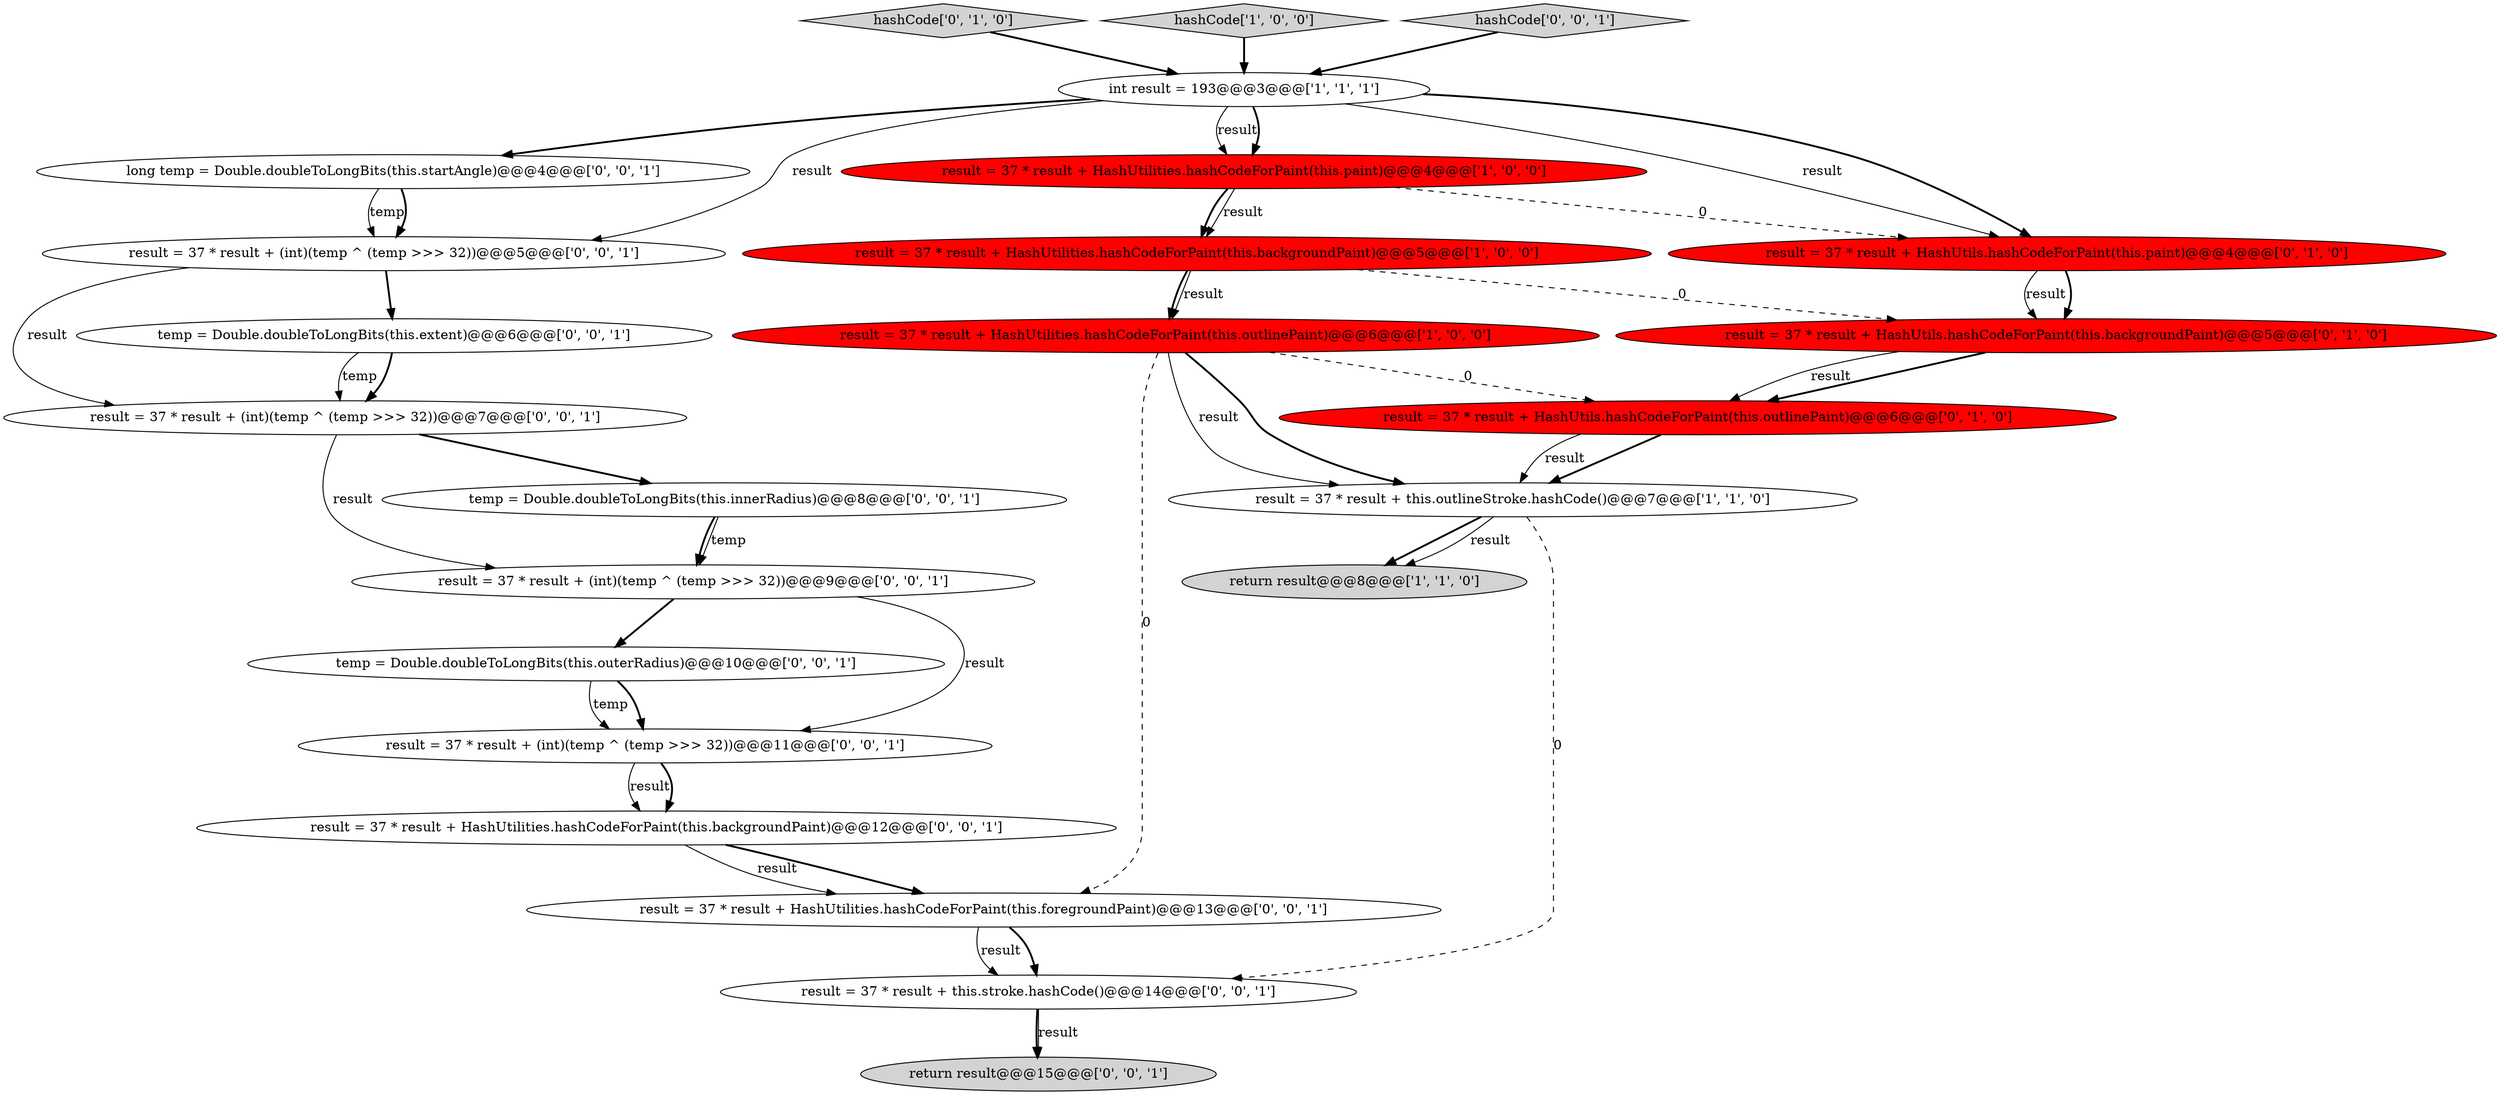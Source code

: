 digraph {
23 [style = filled, label = "result = 37 * result + this.stroke.hashCode()@@@14@@@['0', '0', '1']", fillcolor = white, shape = ellipse image = "AAA0AAABBB3BBB"];
20 [style = filled, label = "long temp = Double.doubleToLongBits(this.startAngle)@@@4@@@['0', '0', '1']", fillcolor = white, shape = ellipse image = "AAA0AAABBB3BBB"];
14 [style = filled, label = "temp = Double.doubleToLongBits(this.extent)@@@6@@@['0', '0', '1']", fillcolor = white, shape = ellipse image = "AAA0AAABBB3BBB"];
16 [style = filled, label = "result = 37 * result + (int)(temp ^ (temp >>> 32))@@@7@@@['0', '0', '1']", fillcolor = white, shape = ellipse image = "AAA0AAABBB3BBB"];
6 [style = filled, label = "int result = 193@@@3@@@['1', '1', '1']", fillcolor = white, shape = ellipse image = "AAA0AAABBB1BBB"];
12 [style = filled, label = "temp = Double.doubleToLongBits(this.innerRadius)@@@8@@@['0', '0', '1']", fillcolor = white, shape = ellipse image = "AAA0AAABBB3BBB"];
7 [style = filled, label = "result = 37 * result + HashUtils.hashCodeForPaint(this.backgroundPaint)@@@5@@@['0', '1', '0']", fillcolor = red, shape = ellipse image = "AAA1AAABBB2BBB"];
19 [style = filled, label = "result = 37 * result + (int)(temp ^ (temp >>> 32))@@@5@@@['0', '0', '1']", fillcolor = white, shape = ellipse image = "AAA0AAABBB3BBB"];
2 [style = filled, label = "result = 37 * result + HashUtilities.hashCodeForPaint(this.paint)@@@4@@@['1', '0', '0']", fillcolor = red, shape = ellipse image = "AAA1AAABBB1BBB"];
11 [style = filled, label = "return result@@@15@@@['0', '0', '1']", fillcolor = lightgray, shape = ellipse image = "AAA0AAABBB3BBB"];
10 [style = filled, label = "hashCode['0', '1', '0']", fillcolor = lightgray, shape = diamond image = "AAA0AAABBB2BBB"];
15 [style = filled, label = "temp = Double.doubleToLongBits(this.outerRadius)@@@10@@@['0', '0', '1']", fillcolor = white, shape = ellipse image = "AAA0AAABBB3BBB"];
8 [style = filled, label = "result = 37 * result + HashUtils.hashCodeForPaint(this.paint)@@@4@@@['0', '1', '0']", fillcolor = red, shape = ellipse image = "AAA1AAABBB2BBB"];
5 [style = filled, label = "hashCode['1', '0', '0']", fillcolor = lightgray, shape = diamond image = "AAA0AAABBB1BBB"];
13 [style = filled, label = "result = 37 * result + (int)(temp ^ (temp >>> 32))@@@9@@@['0', '0', '1']", fillcolor = white, shape = ellipse image = "AAA0AAABBB3BBB"];
1 [style = filled, label = "result = 37 * result + HashUtilities.hashCodeForPaint(this.outlinePaint)@@@6@@@['1', '0', '0']", fillcolor = red, shape = ellipse image = "AAA1AAABBB1BBB"];
22 [style = filled, label = "result = 37 * result + (int)(temp ^ (temp >>> 32))@@@11@@@['0', '0', '1']", fillcolor = white, shape = ellipse image = "AAA0AAABBB3BBB"];
18 [style = filled, label = "result = 37 * result + HashUtilities.hashCodeForPaint(this.backgroundPaint)@@@12@@@['0', '0', '1']", fillcolor = white, shape = ellipse image = "AAA0AAABBB3BBB"];
3 [style = filled, label = "return result@@@8@@@['1', '1', '0']", fillcolor = lightgray, shape = ellipse image = "AAA0AAABBB1BBB"];
0 [style = filled, label = "result = 37 * result + this.outlineStroke.hashCode()@@@7@@@['1', '1', '0']", fillcolor = white, shape = ellipse image = "AAA0AAABBB1BBB"];
4 [style = filled, label = "result = 37 * result + HashUtilities.hashCodeForPaint(this.backgroundPaint)@@@5@@@['1', '0', '0']", fillcolor = red, shape = ellipse image = "AAA1AAABBB1BBB"];
21 [style = filled, label = "hashCode['0', '0', '1']", fillcolor = lightgray, shape = diamond image = "AAA0AAABBB3BBB"];
9 [style = filled, label = "result = 37 * result + HashUtils.hashCodeForPaint(this.outlinePaint)@@@6@@@['0', '1', '0']", fillcolor = red, shape = ellipse image = "AAA1AAABBB2BBB"];
17 [style = filled, label = "result = 37 * result + HashUtilities.hashCodeForPaint(this.foregroundPaint)@@@13@@@['0', '0', '1']", fillcolor = white, shape = ellipse image = "AAA0AAABBB3BBB"];
0->3 [style = bold, label=""];
14->16 [style = bold, label=""];
6->2 [style = solid, label="result"];
9->0 [style = bold, label=""];
2->4 [style = solid, label="result"];
21->6 [style = bold, label=""];
13->22 [style = solid, label="result"];
18->17 [style = solid, label="result"];
0->23 [style = dashed, label="0"];
6->8 [style = solid, label="result"];
16->13 [style = solid, label="result"];
18->17 [style = bold, label=""];
1->9 [style = dashed, label="0"];
1->0 [style = solid, label="result"];
1->0 [style = bold, label=""];
12->13 [style = solid, label="temp"];
2->4 [style = bold, label=""];
14->16 [style = solid, label="temp"];
10->6 [style = bold, label=""];
17->23 [style = bold, label=""];
2->8 [style = dashed, label="0"];
6->19 [style = solid, label="result"];
8->7 [style = bold, label=""];
15->22 [style = bold, label=""];
20->19 [style = solid, label="temp"];
6->2 [style = bold, label=""];
4->1 [style = solid, label="result"];
7->9 [style = bold, label=""];
22->18 [style = solid, label="result"];
17->23 [style = solid, label="result"];
15->22 [style = solid, label="temp"];
6->20 [style = bold, label=""];
12->13 [style = bold, label=""];
22->18 [style = bold, label=""];
1->17 [style = dashed, label="0"];
19->14 [style = bold, label=""];
5->6 [style = bold, label=""];
4->7 [style = dashed, label="0"];
7->9 [style = solid, label="result"];
6->8 [style = bold, label=""];
0->3 [style = solid, label="result"];
9->0 [style = solid, label="result"];
4->1 [style = bold, label=""];
13->15 [style = bold, label=""];
23->11 [style = bold, label=""];
20->19 [style = bold, label=""];
23->11 [style = solid, label="result"];
16->12 [style = bold, label=""];
8->7 [style = solid, label="result"];
19->16 [style = solid, label="result"];
}
